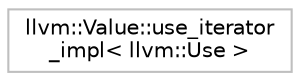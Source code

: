 digraph "Graphical Class Hierarchy"
{
 // LATEX_PDF_SIZE
  bgcolor="transparent";
  edge [fontname="Helvetica",fontsize="10",labelfontname="Helvetica",labelfontsize="10"];
  node [fontname="Helvetica",fontsize="10",shape=record];
  rankdir="LR";
  Node0 [label="llvm::Value::use_iterator\l_impl\< llvm::Use \>",height=0.2,width=0.4,color="grey75",tooltip=" "];
}
